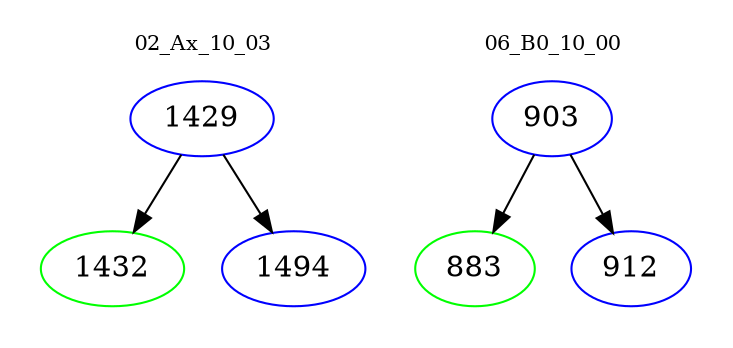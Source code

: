 digraph{
subgraph cluster_0 {
color = white
label = "02_Ax_10_03";
fontsize=10;
T0_1429 [label="1429", color="blue"]
T0_1429 -> T0_1432 [color="black"]
T0_1432 [label="1432", color="green"]
T0_1429 -> T0_1494 [color="black"]
T0_1494 [label="1494", color="blue"]
}
subgraph cluster_1 {
color = white
label = "06_B0_10_00";
fontsize=10;
T1_903 [label="903", color="blue"]
T1_903 -> T1_883 [color="black"]
T1_883 [label="883", color="green"]
T1_903 -> T1_912 [color="black"]
T1_912 [label="912", color="blue"]
}
}
